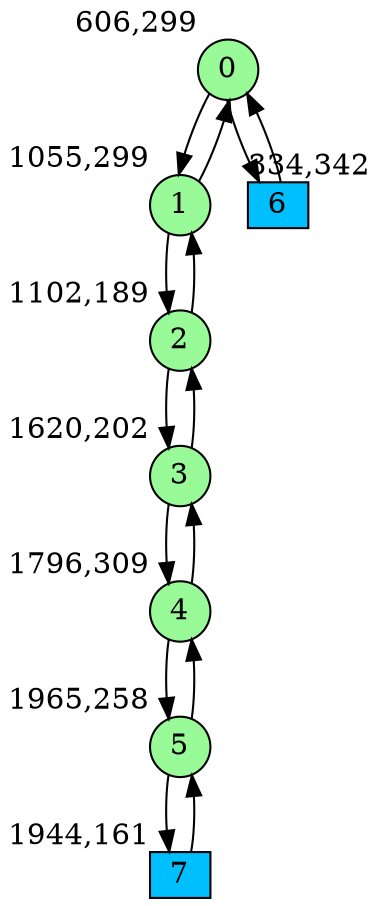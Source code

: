 digraph G {
graph [bgcolor=white]
node [shape=circle, style = filled, fillcolor=white,fixedsize=true, width=0.4, height=0.3 ]
0[xlabel="606,299", pos = "4.25,0.671875!", fillcolor=palegreen ];
1[xlabel="1055,299", pos = "11.2656,0.671875!", fillcolor=palegreen ];
2[xlabel="1102,189", pos = "12,2.39063!", fillcolor=palegreen ];
3[xlabel="1620,202", pos = "20.0938,2.1875!", fillcolor=palegreen ];
4[xlabel="1796,309", pos = "22.8438,0.515625!", fillcolor=palegreen ];
5[xlabel="1965,258", pos = "25.4844,1.3125!", fillcolor=palegreen ];
6[xlabel="334,342", pos = "0,0!", fillcolor=deepskyblue, shape=box ];
7[xlabel="1944,161", pos = "25.1563,2.82813!", fillcolor=deepskyblue, shape=box ];
0->1 ;
0->6 ;
1->0 ;
1->2 ;
2->1 ;
2->3 ;
3->2 ;
3->4 ;
4->3 ;
4->5 ;
5->4 ;
5->7 ;
6->0 ;
7->5 ;
}
